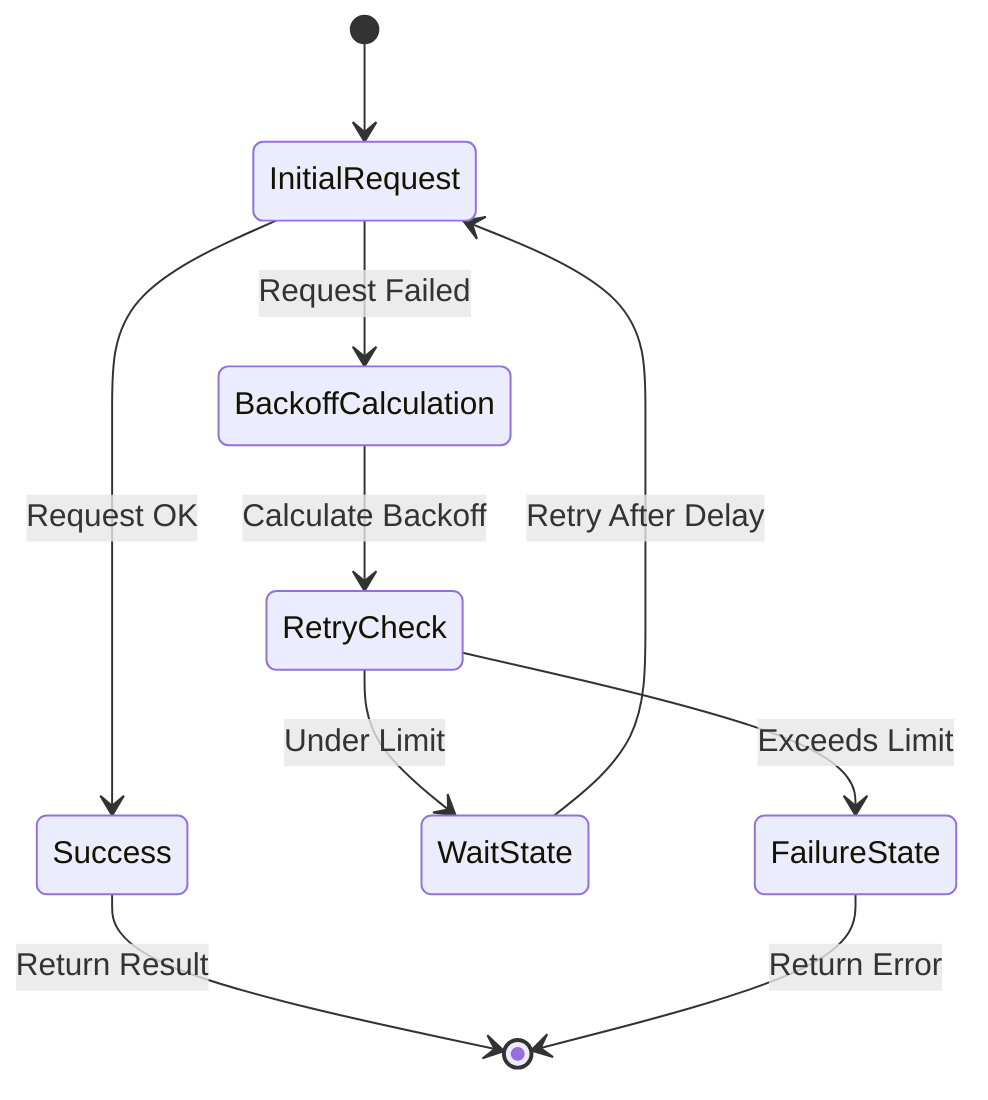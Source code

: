 stateDiagram-v2
    [*] --> InitialRequest
    
    InitialRequest --> Success: Request OK
    InitialRequest --> BackoffCalculation: Request Failed
    
    BackoffCalculation --> RetryCheck: Calculate Backoff
    RetryCheck --> WaitState: Under Limit
    RetryCheck --> FailureState: Exceeds Limit
    
    WaitState --> InitialRequest: Retry After Delay
    
    Success --> [*]: Return Result
    FailureState --> [*]: Return Error